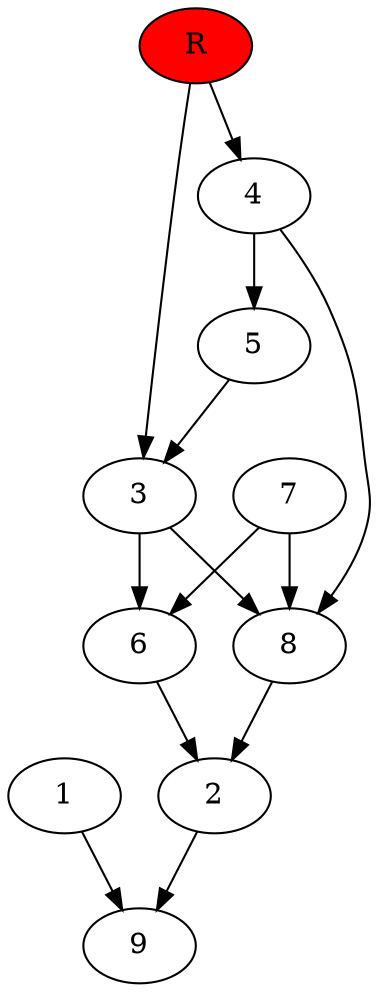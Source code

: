 digraph prb53921 {
	1
	2
	3
	4
	5
	6
	7
	8
	R [fillcolor="#ff0000" style=filled]
	1 -> 9
	2 -> 9
	3 -> 6
	3 -> 8
	4 -> 5
	4 -> 8
	5 -> 3
	6 -> 2
	7 -> 6
	7 -> 8
	8 -> 2
	R -> 3
	R -> 4
}

